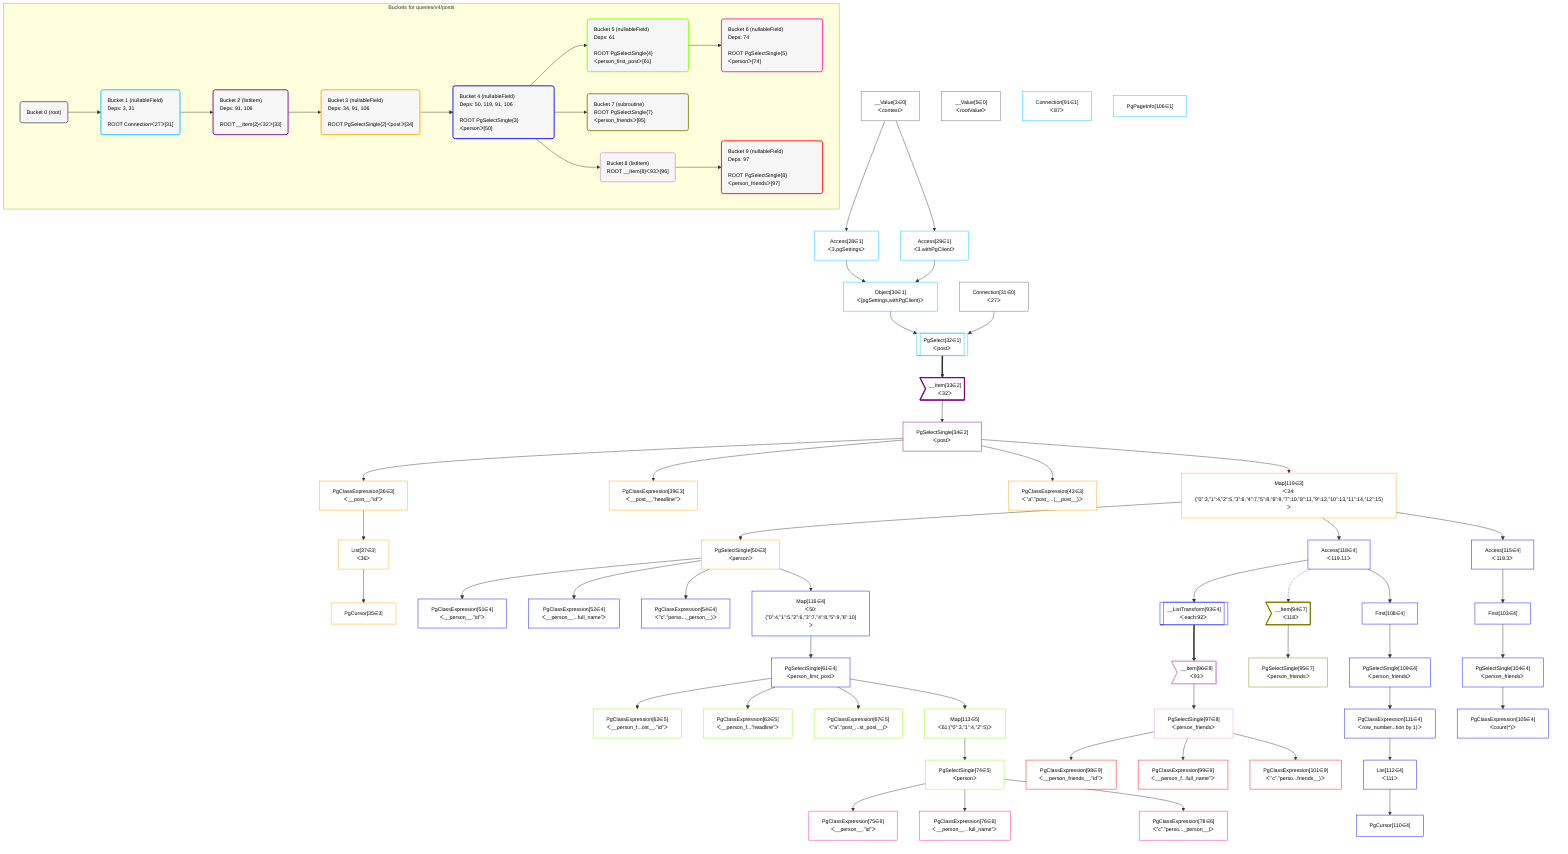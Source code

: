 %%{init: {'themeVariables': { 'fontSize': '12px'}}}%%
graph TD
    classDef path fill:#eee,stroke:#000,color:#000
    classDef plan fill:#fff,stroke-width:1px,color:#000
    classDef itemplan fill:#fff,stroke-width:2px,color:#000
    classDef sideeffectplan fill:#f00,stroke-width:2px,color:#000
    classDef bucket fill:#f6f6f6,color:#000,stroke-width:2px,text-align:left


    %% define steps
    __Value3["__Value[3∈0]<br />ᐸcontextᐳ"]:::plan
    __Value5["__Value[5∈0]<br />ᐸrootValueᐳ"]:::plan
    Access28["Access[28∈1]<br />ᐸ3.pgSettingsᐳ"]:::plan
    Access29["Access[29∈1]<br />ᐸ3.withPgClientᐳ"]:::plan
    Object30["Object[30∈1]<br />ᐸ{pgSettings,withPgClient}ᐳ"]:::plan
    Connection31["Connection[31∈0]<br />ᐸ27ᐳ"]:::plan
    PgSelect32[["PgSelect[32∈1]<br />ᐸpostᐳ"]]:::plan
    __Item33>"__Item[33∈2]<br />ᐸ32ᐳ"]:::itemplan
    PgSelectSingle34["PgSelectSingle[34∈2]<br />ᐸpostᐳ"]:::plan
    PgClassExpression36["PgClassExpression[36∈3]<br />ᐸ__post__.”id”ᐳ"]:::plan
    List37["List[37∈3]<br />ᐸ36ᐳ"]:::plan
    PgCursor35["PgCursor[35∈3]"]:::plan
    PgClassExpression39["PgClassExpression[39∈3]<br />ᐸ__post__.”headline”ᐳ"]:::plan
    PgClassExpression43["PgClassExpression[43∈3]<br />ᐸ”a”.”post_...(__post__)ᐳ"]:::plan
    Map119["Map[119∈3]<br />ᐸ34:{”0”:3,”1”:4,”2”:5,”3”:6,”4”:7,”5”:8,”6”:9,”7”:10,”8”:11,”9”:12,”10”:13,”11”:14,”12”:15}ᐳ"]:::plan
    PgSelectSingle50["PgSelectSingle[50∈3]<br />ᐸpersonᐳ"]:::plan
    PgClassExpression51["PgClassExpression[51∈4]<br />ᐸ__person__.”id”ᐳ"]:::plan
    PgClassExpression52["PgClassExpression[52∈4]<br />ᐸ__person__...full_name”ᐳ"]:::plan
    PgClassExpression54["PgClassExpression[54∈4]<br />ᐸ”c”.”perso..._person__)ᐳ"]:::plan
    Map116["Map[116∈4]<br />ᐸ50:{”0”:4,”1”:5,”2”:6,”3”:7,”4”:8,”5”:9,”6”:10}ᐳ"]:::plan
    PgSelectSingle61["PgSelectSingle[61∈4]<br />ᐸperson_first_postᐳ"]:::plan
    PgClassExpression62["PgClassExpression[62∈5]<br />ᐸ__person_f...ost__.”id”ᐳ"]:::plan
    PgClassExpression63["PgClassExpression[63∈5]<br />ᐸ__person_f...”headline”ᐳ"]:::plan
    PgClassExpression67["PgClassExpression[67∈5]<br />ᐸ”a”.”post_...st_post__)ᐳ"]:::plan
    Map113["Map[113∈5]<br />ᐸ61:{”0”:3,”1”:4,”2”:5}ᐳ"]:::plan
    PgSelectSingle74["PgSelectSingle[74∈5]<br />ᐸpersonᐳ"]:::plan
    PgClassExpression75["PgClassExpression[75∈6]<br />ᐸ__person__.”id”ᐳ"]:::plan
    PgClassExpression76["PgClassExpression[76∈6]<br />ᐸ__person__...full_name”ᐳ"]:::plan
    PgClassExpression78["PgClassExpression[78∈6]<br />ᐸ”c”.”perso..._person__)ᐳ"]:::plan
    Connection91["Connection[91∈1]<br />ᐸ87ᐳ"]:::plan
    Access118["Access[118∈4]<br />ᐸ119.11ᐳ"]:::plan
    __ListTransform93[["__ListTransform[93∈4]<br />ᐸeach:92ᐳ"]]:::plan
    __Item94>"__Item[94∈7]<br />ᐸ118ᐳ"]:::itemplan
    PgSelectSingle95["PgSelectSingle[95∈7]<br />ᐸperson_friendsᐳ"]:::plan
    __Item96>"__Item[96∈8]<br />ᐸ93ᐳ"]:::itemplan
    PgSelectSingle97["PgSelectSingle[97∈8]<br />ᐸperson_friendsᐳ"]:::plan
    PgClassExpression98["PgClassExpression[98∈9]<br />ᐸ__person_friends__.”id”ᐳ"]:::plan
    PgClassExpression99["PgClassExpression[99∈9]<br />ᐸ__person_f...full_name”ᐳ"]:::plan
    PgClassExpression101["PgClassExpression[101∈9]<br />ᐸ”c”.”perso...friends__)ᐳ"]:::plan
    Access115["Access[115∈4]<br />ᐸ119.3ᐳ"]:::plan
    First103["First[103∈4]"]:::plan
    PgSelectSingle104["PgSelectSingle[104∈4]<br />ᐸperson_friendsᐳ"]:::plan
    PgClassExpression105["PgClassExpression[105∈4]<br />ᐸcount(*)ᐳ"]:::plan
    PgPageInfo106["PgPageInfo[106∈1]"]:::plan
    First108["First[108∈4]"]:::plan
    PgSelectSingle109["PgSelectSingle[109∈4]<br />ᐸperson_friendsᐳ"]:::plan
    PgClassExpression111["PgClassExpression[111∈4]<br />ᐸrow_number...tion by 1)ᐳ"]:::plan
    List112["List[112∈4]<br />ᐸ111ᐳ"]:::plan
    PgCursor110["PgCursor[110∈4]"]:::plan

    %% plan dependencies
    __Value3 --> Access28
    __Value3 --> Access29
    Access28 & Access29 --> Object30
    Object30 & Connection31 --> PgSelect32
    PgSelect32 ==> __Item33
    __Item33 --> PgSelectSingle34
    PgSelectSingle34 --> PgClassExpression36
    PgClassExpression36 --> List37
    List37 --> PgCursor35
    PgSelectSingle34 --> PgClassExpression39
    PgSelectSingle34 --> PgClassExpression43
    PgSelectSingle34 --> Map119
    Map119 --> PgSelectSingle50
    PgSelectSingle50 --> PgClassExpression51
    PgSelectSingle50 --> PgClassExpression52
    PgSelectSingle50 --> PgClassExpression54
    PgSelectSingle50 --> Map116
    Map116 --> PgSelectSingle61
    PgSelectSingle61 --> PgClassExpression62
    PgSelectSingle61 --> PgClassExpression63
    PgSelectSingle61 --> PgClassExpression67
    PgSelectSingle61 --> Map113
    Map113 --> PgSelectSingle74
    PgSelectSingle74 --> PgClassExpression75
    PgSelectSingle74 --> PgClassExpression76
    PgSelectSingle74 --> PgClassExpression78
    Map119 --> Access118
    Access118 --> __ListTransform93
    Access118 -.-> __Item94
    __Item94 --> PgSelectSingle95
    __ListTransform93 ==> __Item96
    __Item96 --> PgSelectSingle97
    PgSelectSingle97 --> PgClassExpression98
    PgSelectSingle97 --> PgClassExpression99
    PgSelectSingle97 --> PgClassExpression101
    Map119 --> Access115
    Access115 --> First103
    First103 --> PgSelectSingle104
    PgSelectSingle104 --> PgClassExpression105
    Access118 --> First108
    First108 --> PgSelectSingle109
    PgSelectSingle109 --> PgClassExpression111
    PgClassExpression111 --> List112
    List112 --> PgCursor110

    subgraph "Buckets for queries/v4/posts"
    Bucket0("Bucket 0 (root)"):::bucket
    classDef bucket0 stroke:#696969
    class Bucket0,__Value3,__Value5,Connection31 bucket0
    Bucket1("Bucket 1 (nullableField)<br />Deps: 3, 31<br /><br />ROOT Connectionᐸ27ᐳ[31]"):::bucket
    classDef bucket1 stroke:#00bfff
    class Bucket1,Access28,Access29,Object30,PgSelect32,Connection91,PgPageInfo106 bucket1
    Bucket2("Bucket 2 (listItem)<br />Deps: 91, 106<br /><br />ROOT __Item{2}ᐸ32ᐳ[33]"):::bucket
    classDef bucket2 stroke:#7f007f
    class Bucket2,__Item33,PgSelectSingle34 bucket2
    Bucket3("Bucket 3 (nullableField)<br />Deps: 34, 91, 106<br /><br />ROOT PgSelectSingle{2}ᐸpostᐳ[34]"):::bucket
    classDef bucket3 stroke:#ffa500
    class Bucket3,PgCursor35,PgClassExpression36,List37,PgClassExpression39,PgClassExpression43,PgSelectSingle50,Map119 bucket3
    Bucket4("Bucket 4 (nullableField)<br />Deps: 50, 119, 91, 106<br /><br />ROOT PgSelectSingle{3}ᐸpersonᐳ[50]"):::bucket
    classDef bucket4 stroke:#0000ff
    class Bucket4,PgClassExpression51,PgClassExpression52,PgClassExpression54,PgSelectSingle61,__ListTransform93,First103,PgSelectSingle104,PgClassExpression105,First108,PgSelectSingle109,PgCursor110,PgClassExpression111,List112,Access115,Map116,Access118 bucket4
    Bucket5("Bucket 5 (nullableField)<br />Deps: 61<br /><br />ROOT PgSelectSingle{4}ᐸperson_first_postᐳ[61]"):::bucket
    classDef bucket5 stroke:#7fff00
    class Bucket5,PgClassExpression62,PgClassExpression63,PgClassExpression67,PgSelectSingle74,Map113 bucket5
    Bucket6("Bucket 6 (nullableField)<br />Deps: 74<br /><br />ROOT PgSelectSingle{5}ᐸpersonᐳ[74]"):::bucket
    classDef bucket6 stroke:#ff1493
    class Bucket6,PgClassExpression75,PgClassExpression76,PgClassExpression78 bucket6
    Bucket7("Bucket 7 (subroutine)<br />ROOT PgSelectSingle{7}ᐸperson_friendsᐳ[95]"):::bucket
    classDef bucket7 stroke:#808000
    class Bucket7,__Item94,PgSelectSingle95 bucket7
    Bucket8("Bucket 8 (listItem)<br />ROOT __Item{8}ᐸ93ᐳ[96]"):::bucket
    classDef bucket8 stroke:#dda0dd
    class Bucket8,__Item96,PgSelectSingle97 bucket8
    Bucket9("Bucket 9 (nullableField)<br />Deps: 97<br /><br />ROOT PgSelectSingle{8}ᐸperson_friendsᐳ[97]"):::bucket
    classDef bucket9 stroke:#ff0000
    class Bucket9,PgClassExpression98,PgClassExpression99,PgClassExpression101 bucket9
    Bucket0 --> Bucket1
    Bucket1 --> Bucket2
    Bucket2 --> Bucket3
    Bucket3 --> Bucket4
    Bucket4 --> Bucket5 & Bucket7 & Bucket8
    Bucket5 --> Bucket6
    Bucket8 --> Bucket9
    end